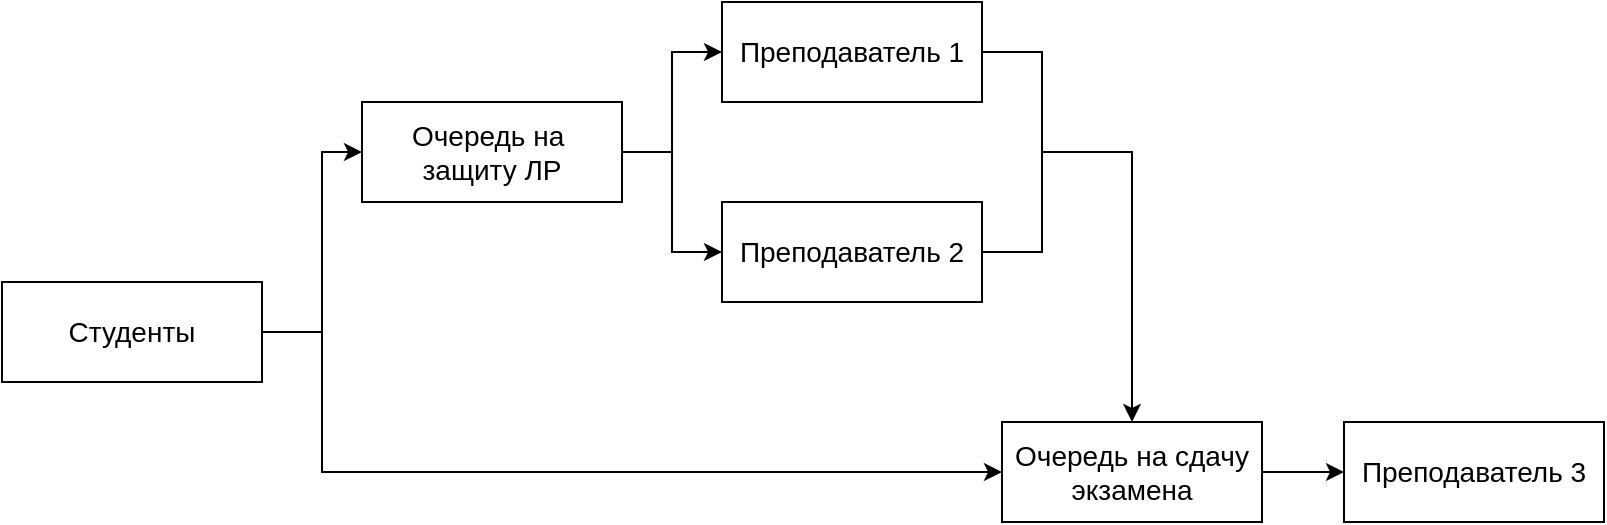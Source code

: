 <mxfile version="20.6.0" type="device" pages="2"><diagram id="R-PyzwYqjTocGZGz5Osg" name="struct_scheme"><mxGraphModel dx="989" dy="537" grid="1" gridSize="10" guides="1" tooltips="1" connect="1" arrows="1" fold="1" page="1" pageScale="1" pageWidth="827" pageHeight="1169" math="0" shadow="0"><root><mxCell id="0"/><mxCell id="1" parent="0"/><mxCell id="1tgrghVV4ifvtG-GGftX-5" style="edgeStyle=orthogonalEdgeStyle;rounded=0;orthogonalLoop=1;jettySize=auto;html=1;exitX=1;exitY=0.5;exitDx=0;exitDy=0;entryX=0;entryY=0.5;entryDx=0;entryDy=0;fontSize=14;" edge="1" parent="1" source="1tgrghVV4ifvtG-GGftX-1" target="1tgrghVV4ifvtG-GGftX-3"><mxGeometry relative="1" as="geometry"><Array as="points"><mxPoint x="169" y="275"/><mxPoint x="169" y="185"/></Array></mxGeometry></mxCell><mxCell id="1tgrghVV4ifvtG-GGftX-10" style="edgeStyle=orthogonalEdgeStyle;rounded=0;orthogonalLoop=1;jettySize=auto;html=1;exitX=1;exitY=0.5;exitDx=0;exitDy=0;entryX=0;entryY=0.5;entryDx=0;entryDy=0;fontSize=14;" edge="1" parent="1" source="1tgrghVV4ifvtG-GGftX-1" target="1tgrghVV4ifvtG-GGftX-4"><mxGeometry relative="1" as="geometry"><Array as="points"><mxPoint x="169" y="275"/><mxPoint x="169" y="345"/></Array></mxGeometry></mxCell><mxCell id="1tgrghVV4ifvtG-GGftX-1" value="&lt;font style=&quot;font-size: 14px;&quot;&gt;Студенты&lt;/font&gt;" style="rounded=0;whiteSpace=wrap;html=1;" vertex="1" parent="1"><mxGeometry x="9" y="250" width="130" height="50" as="geometry"/></mxCell><mxCell id="1tgrghVV4ifvtG-GGftX-7" value="" style="edgeStyle=orthogonalEdgeStyle;rounded=0;orthogonalLoop=1;jettySize=auto;html=1;fontSize=14;entryX=0;entryY=0.5;entryDx=0;entryDy=0;" edge="1" parent="1" source="1tgrghVV4ifvtG-GGftX-3" target="1tgrghVV4ifvtG-GGftX-6"><mxGeometry relative="1" as="geometry"/></mxCell><mxCell id="1tgrghVV4ifvtG-GGftX-9" style="edgeStyle=orthogonalEdgeStyle;rounded=0;orthogonalLoop=1;jettySize=auto;html=1;exitX=1;exitY=0.5;exitDx=0;exitDy=0;entryX=0;entryY=0.5;entryDx=0;entryDy=0;fontSize=14;" edge="1" parent="1" source="1tgrghVV4ifvtG-GGftX-3" target="1tgrghVV4ifvtG-GGftX-8"><mxGeometry relative="1" as="geometry"/></mxCell><mxCell id="1tgrghVV4ifvtG-GGftX-3" value="&lt;font style=&quot;font-size: 14px;&quot;&gt;Очередь на&amp;nbsp; защиту ЛР&lt;br&gt;&lt;/font&gt;" style="rounded=0;whiteSpace=wrap;html=1;" vertex="1" parent="1"><mxGeometry x="189" y="160" width="130" height="50" as="geometry"/></mxCell><mxCell id="1tgrghVV4ifvtG-GGftX-16" style="edgeStyle=orthogonalEdgeStyle;rounded=0;orthogonalLoop=1;jettySize=auto;html=1;exitX=1;exitY=0.5;exitDx=0;exitDy=0;entryX=0;entryY=0.5;entryDx=0;entryDy=0;fontSize=14;" edge="1" parent="1" source="1tgrghVV4ifvtG-GGftX-4" target="1tgrghVV4ifvtG-GGftX-15"><mxGeometry relative="1" as="geometry"/></mxCell><mxCell id="1tgrghVV4ifvtG-GGftX-4" value="&lt;font style=&quot;font-size: 14px;&quot;&gt;Очередь&lt;/font&gt;&lt;font style=&quot;font-size: 14px;&quot;&gt; на сдачу экзамена&lt;/font&gt;" style="rounded=0;whiteSpace=wrap;html=1;" vertex="1" parent="1"><mxGeometry x="509" y="320" width="130" height="50" as="geometry"/></mxCell><mxCell id="1tgrghVV4ifvtG-GGftX-6" value="&lt;font style=&quot;font-size: 14px;&quot;&gt;Преподаватель 1&lt;br&gt;&lt;/font&gt;" style="rounded=0;whiteSpace=wrap;html=1;" vertex="1" parent="1"><mxGeometry x="369" y="110" width="130" height="50" as="geometry"/></mxCell><mxCell id="1tgrghVV4ifvtG-GGftX-12" style="edgeStyle=orthogonalEdgeStyle;rounded=0;orthogonalLoop=1;jettySize=auto;html=1;exitX=1;exitY=0.5;exitDx=0;exitDy=0;fontSize=14;entryX=0.5;entryY=0;entryDx=0;entryDy=0;" edge="1" parent="1" source="1tgrghVV4ifvtG-GGftX-8" target="1tgrghVV4ifvtG-GGftX-4"><mxGeometry relative="1" as="geometry"><mxPoint x="499" y="230" as="sourcePoint"/><mxPoint x="579" y="345" as="targetPoint"/><Array as="points"><mxPoint x="529" y="235"/><mxPoint x="529" y="185"/><mxPoint x="574" y="185"/></Array></mxGeometry></mxCell><mxCell id="1tgrghVV4ifvtG-GGftX-8" value="&lt;font style=&quot;font-size: 14px;&quot;&gt;Преподаватель 2&lt;br&gt;&lt;/font&gt;" style="rounded=0;whiteSpace=wrap;html=1;" vertex="1" parent="1"><mxGeometry x="369" y="210" width="130" height="50" as="geometry"/></mxCell><mxCell id="1tgrghVV4ifvtG-GGftX-13" value="" style="endArrow=none;html=1;rounded=0;fontSize=14;exitX=1;exitY=0.5;exitDx=0;exitDy=0;" edge="1" parent="1" source="1tgrghVV4ifvtG-GGftX-6"><mxGeometry width="50" height="50" relative="1" as="geometry"><mxPoint x="469" y="220" as="sourcePoint"/><mxPoint x="529" y="190" as="targetPoint"/><Array as="points"><mxPoint x="529" y="135"/></Array></mxGeometry></mxCell><mxCell id="1tgrghVV4ifvtG-GGftX-15" value="&lt;font style=&quot;font-size: 14px;&quot;&gt;Преподаватель 3&lt;br&gt;&lt;/font&gt;" style="rounded=0;whiteSpace=wrap;html=1;" vertex="1" parent="1"><mxGeometry x="680" y="320" width="130" height="50" as="geometry"/></mxCell></root></mxGraphModel></diagram><diagram id="G0aDkdOyXDzdTJhw9x8E" name="scheme"><mxGraphModel dx="1038" dy="564" grid="1" gridSize="10" guides="1" tooltips="1" connect="1" arrows="1" fold="1" page="1" pageScale="1" pageWidth="827" pageHeight="1169" math="0" shadow="0"><root><mxCell id="0"/><mxCell id="1" parent="0"/><mxCell id="TcLc_wHLTGeNWiWJgfuw-9" style="edgeStyle=orthogonalEdgeStyle;rounded=0;orthogonalLoop=1;jettySize=auto;html=1;exitX=1;exitY=0.5;exitDx=0;exitDy=0;entryX=0;entryY=0.5;entryDx=0;entryDy=0;fontSize=14;" edge="1" parent="1" source="mfgYDqTnG2E9ANlj0n92-1" target="TcLc_wHLTGeNWiWJgfuw-1"><mxGeometry relative="1" as="geometry"/></mxCell><mxCell id="TcLc_wHLTGeNWiWJgfuw-10" style="edgeStyle=orthogonalEdgeStyle;rounded=0;orthogonalLoop=1;jettySize=auto;html=1;exitX=1;exitY=0.5;exitDx=0;exitDy=0;entryX=0;entryY=0.5;entryDx=0;entryDy=0;fontSize=14;" edge="1" parent="1" source="mfgYDqTnG2E9ANlj0n92-1" target="TcLc_wHLTGeNWiWJgfuw-5"><mxGeometry relative="1" as="geometry"><Array as="points"><mxPoint x="160" y="220"/><mxPoint x="160" y="275"/><mxPoint x="440" y="275"/><mxPoint x="440" y="230"/></Array></mxGeometry></mxCell><mxCell id="mfgYDqTnG2E9ANlj0n92-1" value="Г" style="whiteSpace=wrap;html=1;aspect=fixed;fontSize=14;" vertex="1" parent="1"><mxGeometry x="80" y="200" width="40" height="40" as="geometry"/></mxCell><mxCell id="TcLc_wHLTGeNWiWJgfuw-15" style="edgeStyle=orthogonalEdgeStyle;rounded=0;orthogonalLoop=1;jettySize=auto;html=1;exitX=1;exitY=0.5;exitDx=0;exitDy=0;entryX=0;entryY=0.5;entryDx=0;entryDy=0;fontSize=14;" edge="1" parent="1" source="TcLc_wHLTGeNWiWJgfuw-1" target="TcLc_wHLTGeNWiWJgfuw-13"><mxGeometry relative="1" as="geometry"/></mxCell><mxCell id="TcLc_wHLTGeNWiWJgfuw-16" style="edgeStyle=orthogonalEdgeStyle;rounded=0;orthogonalLoop=1;jettySize=auto;html=1;exitX=1;exitY=0.5;exitDx=0;exitDy=0;entryX=0;entryY=0.5;entryDx=0;entryDy=0;fontSize=14;" edge="1" parent="1" source="TcLc_wHLTGeNWiWJgfuw-1" target="TcLc_wHLTGeNWiWJgfuw-14"><mxGeometry relative="1" as="geometry"/></mxCell><mxCell id="TcLc_wHLTGeNWiWJgfuw-1" value="" style="rounded=0;whiteSpace=wrap;html=1;fontSize=14;" vertex="1" parent="1"><mxGeometry x="200" y="145" width="120" height="30" as="geometry"/></mxCell><mxCell id="TcLc_wHLTGeNWiWJgfuw-2" value="" style="endArrow=none;html=1;rounded=0;fontSize=14;exitX=0.25;exitY=1;exitDx=0;exitDy=0;entryX=0.25;entryY=0;entryDx=0;entryDy=0;" edge="1" parent="1" source="TcLc_wHLTGeNWiWJgfuw-1" target="TcLc_wHLTGeNWiWJgfuw-1"><mxGeometry width="50" height="50" relative="1" as="geometry"><mxPoint x="240" y="215" as="sourcePoint"/><mxPoint x="290" y="165" as="targetPoint"/></mxGeometry></mxCell><mxCell id="TcLc_wHLTGeNWiWJgfuw-3" value="" style="endArrow=none;html=1;rounded=0;fontSize=14;exitX=0.5;exitY=1;exitDx=0;exitDy=0;entryX=0.5;entryY=0;entryDx=0;entryDy=0;" edge="1" parent="1" source="TcLc_wHLTGeNWiWJgfuw-1" target="TcLc_wHLTGeNWiWJgfuw-1"><mxGeometry width="50" height="50" relative="1" as="geometry"><mxPoint x="260" y="185" as="sourcePoint"/><mxPoint x="310" y="135" as="targetPoint"/></mxGeometry></mxCell><mxCell id="TcLc_wHLTGeNWiWJgfuw-4" value="" style="endArrow=none;html=1;rounded=0;fontSize=14;exitX=0.75;exitY=1;exitDx=0;exitDy=0;entryX=0.75;entryY=0;entryDx=0;entryDy=0;" edge="1" parent="1" source="TcLc_wHLTGeNWiWJgfuw-1" target="TcLc_wHLTGeNWiWJgfuw-1"><mxGeometry width="50" height="50" relative="1" as="geometry"><mxPoint x="260" y="185" as="sourcePoint"/><mxPoint x="310" y="135" as="targetPoint"/></mxGeometry></mxCell><mxCell id="pz-TMwIWdW3_Xi3UkQ_Y-11" style="edgeStyle=orthogonalEdgeStyle;rounded=0;orthogonalLoop=1;jettySize=auto;html=1;exitX=1;exitY=0.5;exitDx=0;exitDy=0;entryX=0;entryY=0.5;entryDx=0;entryDy=0;fontSize=14;" edge="1" parent="1" source="TcLc_wHLTGeNWiWJgfuw-5" target="pz-TMwIWdW3_Xi3UkQ_Y-10"><mxGeometry relative="1" as="geometry"/></mxCell><mxCell id="TcLc_wHLTGeNWiWJgfuw-5" value="" style="rounded=0;whiteSpace=wrap;html=1;fontSize=14;" vertex="1" parent="1"><mxGeometry x="470" y="215" width="120" height="30" as="geometry"/></mxCell><mxCell id="TcLc_wHLTGeNWiWJgfuw-6" value="" style="endArrow=none;html=1;rounded=0;fontSize=14;exitX=0.25;exitY=1;exitDx=0;exitDy=0;entryX=0.25;entryY=0;entryDx=0;entryDy=0;" edge="1" parent="1" source="TcLc_wHLTGeNWiWJgfuw-5" target="TcLc_wHLTGeNWiWJgfuw-5"><mxGeometry width="50" height="50" relative="1" as="geometry"><mxPoint x="510" y="285" as="sourcePoint"/><mxPoint x="560" y="235" as="targetPoint"/></mxGeometry></mxCell><mxCell id="TcLc_wHLTGeNWiWJgfuw-7" value="" style="endArrow=none;html=1;rounded=0;fontSize=14;exitX=0.5;exitY=1;exitDx=0;exitDy=0;entryX=0.5;entryY=0;entryDx=0;entryDy=0;" edge="1" parent="1" source="TcLc_wHLTGeNWiWJgfuw-5" target="TcLc_wHLTGeNWiWJgfuw-5"><mxGeometry width="50" height="50" relative="1" as="geometry"><mxPoint x="530" y="255" as="sourcePoint"/><mxPoint x="580" y="205" as="targetPoint"/></mxGeometry></mxCell><mxCell id="TcLc_wHLTGeNWiWJgfuw-8" value="" style="endArrow=none;html=1;rounded=0;fontSize=14;exitX=0.75;exitY=1;exitDx=0;exitDy=0;entryX=0.75;entryY=0;entryDx=0;entryDy=0;" edge="1" parent="1" source="TcLc_wHLTGeNWiWJgfuw-5" target="TcLc_wHLTGeNWiWJgfuw-5"><mxGeometry width="50" height="50" relative="1" as="geometry"><mxPoint x="530" y="255" as="sourcePoint"/><mxPoint x="580" y="205" as="targetPoint"/></mxGeometry></mxCell><mxCell id="TcLc_wHLTGeNWiWJgfuw-11" value="Н1" style="text;html=1;strokeColor=none;fillColor=none;align=center;verticalAlign=middle;whiteSpace=wrap;rounded=0;fontSize=14;" vertex="1" parent="1"><mxGeometry x="230" y="115" width="60" height="30" as="geometry"/></mxCell><mxCell id="TcLc_wHLTGeNWiWJgfuw-12" value="Н2" style="text;html=1;strokeColor=none;fillColor=none;align=center;verticalAlign=middle;whiteSpace=wrap;rounded=0;fontSize=14;" vertex="1" parent="1"><mxGeometry x="500" y="185" width="60" height="30" as="geometry"/></mxCell><mxCell id="pz-TMwIWdW3_Xi3UkQ_Y-15" style="edgeStyle=orthogonalEdgeStyle;rounded=0;orthogonalLoop=1;jettySize=auto;html=1;exitX=0.5;exitY=0;exitDx=0;exitDy=0;dashed=1;fontSize=14;" edge="1" parent="1" source="TcLc_wHLTGeNWiWJgfuw-13"><mxGeometry relative="1" as="geometry"><mxPoint x="180" y="160" as="targetPoint"/><Array as="points"><mxPoint x="380" y="80"/><mxPoint x="180" y="80"/></Array></mxGeometry></mxCell><mxCell id="TcLc_wHLTGeNWiWJgfuw-13" value="K1" style="whiteSpace=wrap;html=1;aspect=fixed;fontSize=14;" vertex="1" parent="1"><mxGeometry x="360" y="95" width="40" height="40" as="geometry"/></mxCell><mxCell id="pz-TMwIWdW3_Xi3UkQ_Y-9" style="edgeStyle=orthogonalEdgeStyle;rounded=0;orthogonalLoop=1;jettySize=auto;html=1;exitX=0.5;exitY=1;exitDx=0;exitDy=0;fontSize=14;dashed=1;" edge="1" parent="1" source="TcLc_wHLTGeNWiWJgfuw-14"><mxGeometry relative="1" as="geometry"><mxPoint x="180" y="160" as="targetPoint"/><Array as="points"><mxPoint x="380" y="240"/><mxPoint x="180" y="240"/></Array></mxGeometry></mxCell><mxCell id="TcLc_wHLTGeNWiWJgfuw-14" value="K2" style="whiteSpace=wrap;html=1;aspect=fixed;fontSize=14;" vertex="1" parent="1"><mxGeometry x="360" y="185" width="40" height="40" as="geometry"/></mxCell><mxCell id="pz-TMwIWdW3_Xi3UkQ_Y-2" value="" style="endArrow=none;html=1;rounded=0;fontSize=14;exitX=1;exitY=0.5;exitDx=0;exitDy=0;entryX=1;entryY=0.5;entryDx=0;entryDy=0;" edge="1" parent="1" source="TcLc_wHLTGeNWiWJgfuw-14" target="TcLc_wHLTGeNWiWJgfuw-13"><mxGeometry width="50" height="50" relative="1" as="geometry"><mxPoint x="360" y="235" as="sourcePoint"/><mxPoint x="410" y="185" as="targetPoint"/><Array as="points"><mxPoint x="420" y="205"/><mxPoint x="420" y="115"/></Array></mxGeometry></mxCell><mxCell id="pz-TMwIWdW3_Xi3UkQ_Y-3" value="" style="endArrow=none;html=1;rounded=0;fontSize=14;edgeStyle=orthogonalEdgeStyle;" edge="1" parent="1"><mxGeometry width="50" height="50" relative="1" as="geometry"><mxPoint x="420" y="160" as="sourcePoint"/><mxPoint x="440" y="230" as="targetPoint"/><Array as="points"><mxPoint x="420" y="160"/><mxPoint x="440" y="160"/></Array></mxGeometry></mxCell><mxCell id="pz-TMwIWdW3_Xi3UkQ_Y-13" style="edgeStyle=orthogonalEdgeStyle;rounded=0;orthogonalLoop=1;jettySize=auto;html=1;exitX=1;exitY=0.5;exitDx=0;exitDy=0;fontSize=14;" edge="1" parent="1" source="pz-TMwIWdW3_Xi3UkQ_Y-10"><mxGeometry relative="1" as="geometry"><mxPoint x="690" y="230" as="targetPoint"/></mxGeometry></mxCell><mxCell id="pz-TMwIWdW3_Xi3UkQ_Y-19" style="edgeStyle=orthogonalEdgeStyle;rounded=0;orthogonalLoop=1;jettySize=auto;html=1;exitX=0.5;exitY=0;exitDx=0;exitDy=0;dashed=1;fontSize=14;" edge="1" parent="1" source="pz-TMwIWdW3_Xi3UkQ_Y-10" target="TcLc_wHLTGeNWiWJgfuw-12"><mxGeometry relative="1" as="geometry"><mxPoint x="550" y="190" as="targetPoint"/><Array as="points"><mxPoint x="640" y="190"/></Array></mxGeometry></mxCell><mxCell id="pz-TMwIWdW3_Xi3UkQ_Y-10" value="K3" style="whiteSpace=wrap;html=1;aspect=fixed;fontSize=14;" vertex="1" parent="1"><mxGeometry x="620" y="210" width="40" height="40" as="geometry"/></mxCell><mxCell id="pz-TMwIWdW3_Xi3UkQ_Y-16" value="&lt;font style=&quot;font-size: 12px;&quot;&gt;Возврат&lt;/font&gt;" style="text;html=1;strokeColor=none;fillColor=none;align=center;verticalAlign=middle;whiteSpace=wrap;rounded=0;fontSize=14;" vertex="1" parent="1"><mxGeometry x="250" y="54" width="60" height="30" as="geometry"/></mxCell><mxCell id="pz-TMwIWdW3_Xi3UkQ_Y-17" value="&lt;font style=&quot;font-size: 12px;&quot;&gt;Возврат&lt;/font&gt;" style="text;html=1;strokeColor=none;fillColor=none;align=center;verticalAlign=middle;whiteSpace=wrap;rounded=0;fontSize=14;" vertex="1" parent="1"><mxGeometry x="249" y="214" width="60" height="30" as="geometry"/></mxCell><mxCell id="pz-TMwIWdW3_Xi3UkQ_Y-20" value="&lt;font style=&quot;font-size: 12px;&quot;&gt;Несдача&lt;/font&gt;" style="text;html=1;strokeColor=none;fillColor=none;align=center;verticalAlign=middle;whiteSpace=wrap;rounded=0;fontSize=14;" vertex="1" parent="1"><mxGeometry x="575" y="165" width="60" height="30" as="geometry"/></mxCell></root></mxGraphModel></diagram></mxfile>